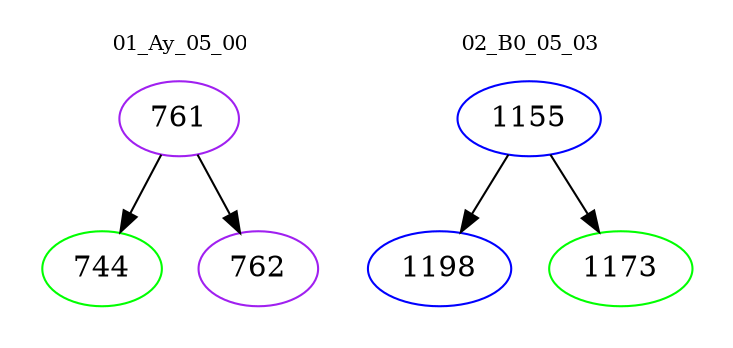 digraph{
subgraph cluster_0 {
color = white
label = "01_Ay_05_00";
fontsize=10;
T0_761 [label="761", color="purple"]
T0_761 -> T0_744 [color="black"]
T0_744 [label="744", color="green"]
T0_761 -> T0_762 [color="black"]
T0_762 [label="762", color="purple"]
}
subgraph cluster_1 {
color = white
label = "02_B0_05_03";
fontsize=10;
T1_1155 [label="1155", color="blue"]
T1_1155 -> T1_1198 [color="black"]
T1_1198 [label="1198", color="blue"]
T1_1155 -> T1_1173 [color="black"]
T1_1173 [label="1173", color="green"]
}
}

